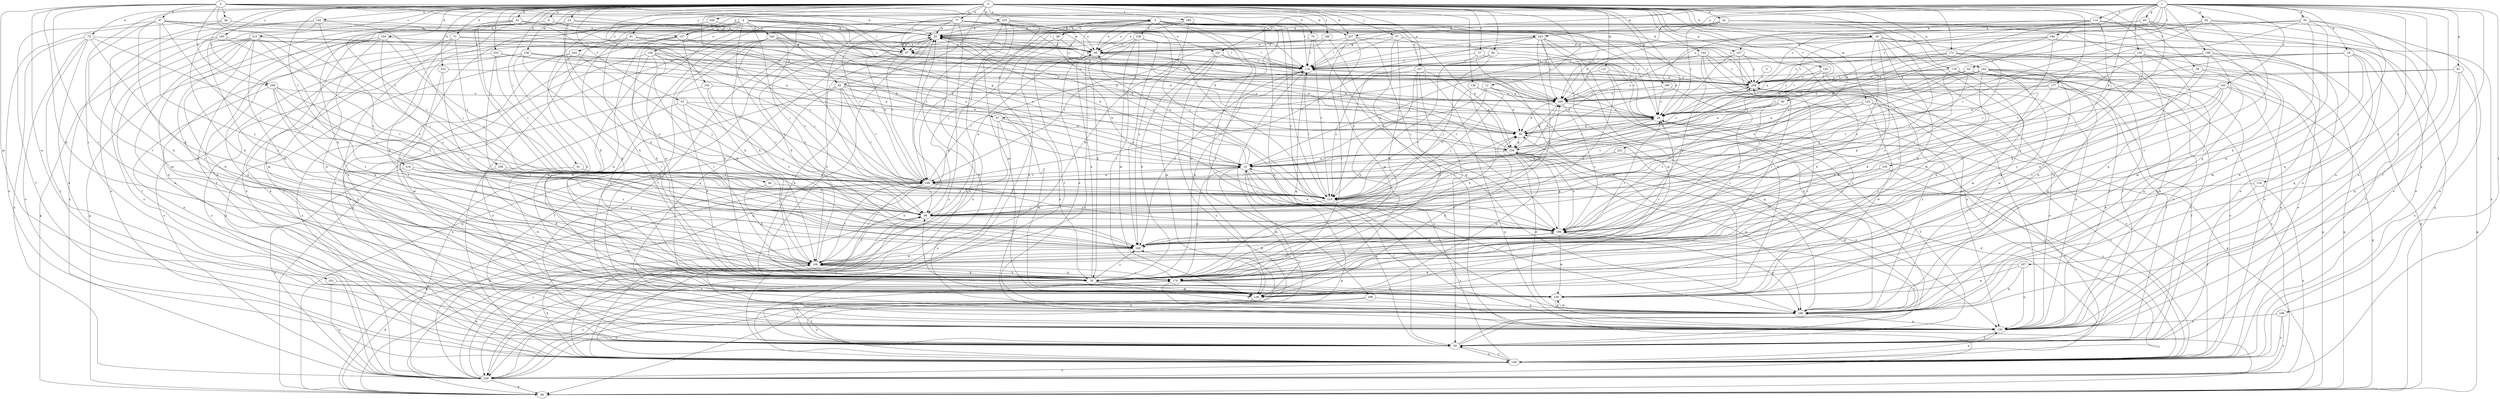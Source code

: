 strict digraph  {
0;
1;
2;
3;
4;
5;
6;
10;
11;
18;
19;
20;
23;
29;
32;
35;
37;
39;
42;
45;
46;
48;
49;
50;
53;
56;
57;
59;
60;
61;
62;
67;
68;
70;
71;
75;
77;
78;
81;
82;
87;
88;
91;
94;
97;
98;
104;
105;
107;
108;
114;
116;
119;
125;
127;
128;
129;
130;
135;
139;
142;
143;
144;
145;
147;
148;
149;
155;
157;
159;
164;
166;
169;
172;
177;
178;
179;
180;
183;
186;
188;
189;
194;
196;
198;
199;
200;
207;
209;
215;
218;
219;
223;
225;
227;
229;
233;
237;
238;
239;
243;
244;
245;
249;
252;
253;
256;
258;
259;
0 -> 5  [label=a];
0 -> 6  [label=a];
0 -> 10  [label=a];
0 -> 11  [label=b];
0 -> 18  [label=b];
0 -> 23  [label=c];
0 -> 29  [label=c];
0 -> 32  [label=d];
0 -> 42  [label=e];
0 -> 45  [label=e];
0 -> 50  [label=f];
0 -> 53  [label=f];
0 -> 56  [label=f];
0 -> 57  [label=f];
0 -> 70  [label=h];
0 -> 71  [label=h];
0 -> 75  [label=h];
0 -> 77  [label=h];
0 -> 81  [label=i];
0 -> 88  [label=j];
0 -> 91  [label=j];
0 -> 94  [label=j];
0 -> 97  [label=j];
0 -> 104  [label=k];
0 -> 125  [label=m];
0 -> 127  [label=m];
0 -> 128  [label=m];
0 -> 130  [label=n];
0 -> 142  [label=o];
0 -> 143  [label=o];
0 -> 144  [label=o];
0 -> 155  [label=p];
0 -> 164  [label=q];
0 -> 166  [label=q];
0 -> 169  [label=q];
0 -> 172  [label=r];
0 -> 177  [label=r];
0 -> 178  [label=r];
0 -> 180  [label=s];
0 -> 183  [label=s];
0 -> 186  [label=s];
0 -> 200  [label=u];
0 -> 215  [label=v];
0 -> 218  [label=v];
0 -> 219  [label=v];
0 -> 223  [label=w];
0 -> 225  [label=w];
0 -> 227  [label=w];
0 -> 233  [label=x];
0 -> 237  [label=x];
0 -> 252  [label=z];
0 -> 253  [label=z];
0 -> 256  [label=z];
0 -> 258  [label=z];
1 -> 19  [label=b];
1 -> 35  [label=d];
1 -> 59  [label=f];
1 -> 60  [label=g];
1 -> 61  [label=g];
1 -> 62  [label=g];
1 -> 67  [label=g];
1 -> 82  [label=i];
1 -> 87  [label=i];
1 -> 105  [label=k];
1 -> 107  [label=k];
1 -> 114  [label=l];
1 -> 116  [label=l];
1 -> 135  [label=n];
1 -> 139  [label=n];
1 -> 145  [label=o];
1 -> 147  [label=o];
1 -> 157  [label=p];
1 -> 194  [label=t];
1 -> 196  [label=t];
1 -> 198  [label=t];
1 -> 207  [label=u];
1 -> 209  [label=u];
1 -> 227  [label=w];
1 -> 243  [label=y];
2 -> 20  [label=b];
2 -> 29  [label=c];
2 -> 37  [label=d];
2 -> 45  [label=e];
2 -> 46  [label=e];
2 -> 67  [label=g];
2 -> 78  [label=h];
2 -> 119  [label=l];
2 -> 129  [label=m];
2 -> 179  [label=r];
2 -> 209  [label=u];
2 -> 227  [label=w];
2 -> 229  [label=w];
2 -> 258  [label=z];
3 -> 259  [label=z];
4 -> 59  [label=f];
4 -> 78  [label=h];
4 -> 87  [label=i];
4 -> 98  [label=j];
4 -> 119  [label=l];
4 -> 147  [label=o];
4 -> 148  [label=o];
4 -> 149  [label=o];
4 -> 157  [label=p];
4 -> 229  [label=w];
4 -> 243  [label=y];
4 -> 244  [label=y];
4 -> 245  [label=y];
4 -> 249  [label=y];
4 -> 259  [label=z];
5 -> 20  [label=b];
5 -> 29  [label=c];
5 -> 48  [label=e];
5 -> 49  [label=e];
5 -> 59  [label=f];
5 -> 98  [label=j];
5 -> 107  [label=k];
5 -> 139  [label=n];
5 -> 188  [label=s];
5 -> 189  [label=s];
5 -> 199  [label=t];
5 -> 209  [label=u];
5 -> 237  [label=x];
5 -> 238  [label=x];
5 -> 249  [label=y];
6 -> 20  [label=b];
6 -> 59  [label=f];
6 -> 139  [label=n];
6 -> 157  [label=p];
10 -> 20  [label=b];
10 -> 49  [label=e];
10 -> 59  [label=f];
10 -> 68  [label=g];
10 -> 129  [label=m];
10 -> 169  [label=q];
10 -> 199  [label=t];
10 -> 259  [label=z];
11 -> 10  [label=a];
11 -> 98  [label=j];
11 -> 169  [label=q];
11 -> 209  [label=u];
11 -> 219  [label=v];
18 -> 39  [label=d];
18 -> 49  [label=e];
18 -> 59  [label=f];
18 -> 78  [label=h];
18 -> 108  [label=k];
18 -> 129  [label=m];
18 -> 149  [label=o];
18 -> 169  [label=q];
18 -> 189  [label=s];
18 -> 209  [label=u];
19 -> 59  [label=f];
19 -> 119  [label=l];
19 -> 129  [label=m];
19 -> 169  [label=q];
19 -> 199  [label=t];
19 -> 229  [label=w];
19 -> 259  [label=z];
20 -> 49  [label=e];
20 -> 68  [label=g];
20 -> 87  [label=i];
20 -> 119  [label=l];
20 -> 199  [label=t];
23 -> 20  [label=b];
23 -> 49  [label=e];
23 -> 108  [label=k];
23 -> 139  [label=n];
23 -> 149  [label=o];
23 -> 249  [label=y];
29 -> 39  [label=d];
29 -> 59  [label=f];
29 -> 119  [label=l];
29 -> 149  [label=o];
29 -> 219  [label=v];
32 -> 10  [label=a];
32 -> 20  [label=b];
32 -> 108  [label=k];
32 -> 129  [label=m];
32 -> 159  [label=p];
32 -> 219  [label=v];
35 -> 20  [label=b];
35 -> 78  [label=h];
35 -> 119  [label=l];
35 -> 139  [label=n];
35 -> 169  [label=q];
35 -> 199  [label=t];
35 -> 229  [label=w];
35 -> 259  [label=z];
37 -> 20  [label=b];
37 -> 29  [label=c];
37 -> 59  [label=f];
37 -> 98  [label=j];
37 -> 108  [label=k];
37 -> 179  [label=r];
37 -> 219  [label=v];
37 -> 249  [label=y];
39 -> 20  [label=b];
39 -> 98  [label=j];
39 -> 159  [label=p];
42 -> 20  [label=b];
42 -> 29  [label=c];
42 -> 68  [label=g];
42 -> 119  [label=l];
42 -> 169  [label=q];
42 -> 189  [label=s];
45 -> 29  [label=c];
45 -> 39  [label=d];
45 -> 59  [label=f];
45 -> 78  [label=h];
45 -> 199  [label=t];
45 -> 209  [label=u];
45 -> 219  [label=v];
45 -> 239  [label=x];
46 -> 20  [label=b];
46 -> 78  [label=h];
46 -> 87  [label=i];
46 -> 149  [label=o];
48 -> 49  [label=e];
48 -> 59  [label=f];
48 -> 108  [label=k];
49 -> 119  [label=l];
49 -> 219  [label=v];
49 -> 259  [label=z];
50 -> 29  [label=c];
50 -> 179  [label=r];
50 -> 189  [label=s];
50 -> 219  [label=v];
53 -> 29  [label=c];
53 -> 78  [label=h];
53 -> 98  [label=j];
53 -> 139  [label=n];
53 -> 199  [label=t];
56 -> 68  [label=g];
56 -> 169  [label=q];
56 -> 179  [label=r];
56 -> 259  [label=z];
57 -> 29  [label=c];
57 -> 119  [label=l];
57 -> 219  [label=v];
57 -> 229  [label=w];
59 -> 10  [label=a];
59 -> 39  [label=d];
59 -> 149  [label=o];
59 -> 179  [label=r];
59 -> 189  [label=s];
60 -> 20  [label=b];
60 -> 49  [label=e];
60 -> 87  [label=i];
60 -> 149  [label=o];
60 -> 179  [label=r];
60 -> 189  [label=s];
61 -> 29  [label=c];
61 -> 68  [label=g];
61 -> 149  [label=o];
61 -> 169  [label=q];
61 -> 259  [label=z];
62 -> 20  [label=b];
62 -> 39  [label=d];
62 -> 149  [label=o];
62 -> 179  [label=r];
62 -> 219  [label=v];
62 -> 239  [label=x];
67 -> 39  [label=d];
67 -> 78  [label=h];
67 -> 108  [label=k];
67 -> 129  [label=m];
67 -> 239  [label=x];
68 -> 20  [label=b];
70 -> 87  [label=i];
70 -> 119  [label=l];
70 -> 169  [label=q];
70 -> 219  [label=v];
71 -> 10  [label=a];
71 -> 49  [label=e];
71 -> 98  [label=j];
71 -> 108  [label=k];
71 -> 169  [label=q];
75 -> 59  [label=f];
75 -> 87  [label=i];
75 -> 98  [label=j];
75 -> 139  [label=n];
75 -> 149  [label=o];
75 -> 179  [label=r];
75 -> 239  [label=x];
77 -> 20  [label=b];
77 -> 49  [label=e];
77 -> 59  [label=f];
77 -> 68  [label=g];
77 -> 98  [label=j];
77 -> 119  [label=l];
77 -> 149  [label=o];
77 -> 199  [label=t];
77 -> 219  [label=v];
77 -> 239  [label=x];
77 -> 259  [label=z];
78 -> 10  [label=a];
78 -> 29  [label=c];
78 -> 49  [label=e];
78 -> 108  [label=k];
78 -> 129  [label=m];
78 -> 169  [label=q];
78 -> 189  [label=s];
78 -> 249  [label=y];
81 -> 199  [label=t];
81 -> 229  [label=w];
82 -> 10  [label=a];
82 -> 98  [label=j];
82 -> 139  [label=n];
82 -> 169  [label=q];
82 -> 199  [label=t];
82 -> 209  [label=u];
82 -> 259  [label=z];
87 -> 20  [label=b];
87 -> 39  [label=d];
87 -> 68  [label=g];
87 -> 78  [label=h];
87 -> 119  [label=l];
87 -> 169  [label=q];
88 -> 108  [label=k];
88 -> 219  [label=v];
91 -> 29  [label=c];
91 -> 49  [label=e];
91 -> 59  [label=f];
91 -> 78  [label=h];
91 -> 199  [label=t];
94 -> 98  [label=j];
94 -> 119  [label=l];
94 -> 219  [label=v];
94 -> 259  [label=z];
97 -> 49  [label=e];
97 -> 78  [label=h];
97 -> 119  [label=l];
97 -> 159  [label=p];
97 -> 239  [label=x];
97 -> 259  [label=z];
98 -> 49  [label=e];
98 -> 189  [label=s];
98 -> 209  [label=u];
104 -> 49  [label=e];
104 -> 68  [label=g];
104 -> 129  [label=m];
104 -> 169  [label=q];
104 -> 199  [label=t];
104 -> 229  [label=w];
104 -> 249  [label=y];
105 -> 59  [label=f];
105 -> 199  [label=t];
105 -> 249  [label=y];
107 -> 29  [label=c];
107 -> 78  [label=h];
107 -> 119  [label=l];
107 -> 249  [label=y];
107 -> 259  [label=z];
108 -> 20  [label=b];
108 -> 68  [label=g];
108 -> 78  [label=h];
108 -> 98  [label=j];
108 -> 149  [label=o];
108 -> 169  [label=q];
108 -> 179  [label=r];
108 -> 199  [label=t];
114 -> 20  [label=b];
114 -> 29  [label=c];
114 -> 39  [label=d];
114 -> 98  [label=j];
114 -> 139  [label=n];
114 -> 149  [label=o];
114 -> 259  [label=z];
116 -> 59  [label=f];
116 -> 219  [label=v];
116 -> 239  [label=x];
119 -> 20  [label=b];
119 -> 78  [label=h];
119 -> 169  [label=q];
119 -> 239  [label=x];
119 -> 249  [label=y];
119 -> 259  [label=z];
125 -> 29  [label=c];
125 -> 68  [label=g];
125 -> 98  [label=j];
125 -> 139  [label=n];
125 -> 189  [label=s];
125 -> 219  [label=v];
125 -> 229  [label=w];
127 -> 10  [label=a];
127 -> 169  [label=q];
127 -> 249  [label=y];
127 -> 259  [label=z];
128 -> 39  [label=d];
128 -> 78  [label=h];
128 -> 119  [label=l];
128 -> 139  [label=n];
128 -> 179  [label=r];
128 -> 209  [label=u];
128 -> 239  [label=x];
129 -> 39  [label=d];
129 -> 59  [label=f];
129 -> 98  [label=j];
130 -> 39  [label=d];
130 -> 78  [label=h];
130 -> 209  [label=u];
130 -> 219  [label=v];
135 -> 78  [label=h];
135 -> 98  [label=j];
135 -> 119  [label=l];
135 -> 149  [label=o];
135 -> 249  [label=y];
139 -> 39  [label=d];
139 -> 59  [label=f];
139 -> 98  [label=j];
139 -> 259  [label=z];
142 -> 20  [label=b];
142 -> 98  [label=j];
142 -> 149  [label=o];
142 -> 179  [label=r];
142 -> 189  [label=s];
142 -> 239  [label=x];
143 -> 129  [label=m];
143 -> 209  [label=u];
143 -> 219  [label=v];
143 -> 249  [label=y];
144 -> 119  [label=l];
144 -> 139  [label=n];
144 -> 179  [label=r];
144 -> 209  [label=u];
144 -> 249  [label=y];
144 -> 259  [label=z];
145 -> 68  [label=g];
145 -> 108  [label=k];
145 -> 139  [label=n];
145 -> 189  [label=s];
145 -> 199  [label=t];
145 -> 209  [label=u];
145 -> 249  [label=y];
147 -> 78  [label=h];
147 -> 119  [label=l];
147 -> 129  [label=m];
147 -> 209  [label=u];
147 -> 239  [label=x];
148 -> 39  [label=d];
148 -> 108  [label=k];
148 -> 119  [label=l];
148 -> 179  [label=r];
148 -> 219  [label=v];
148 -> 229  [label=w];
148 -> 239  [label=x];
149 -> 29  [label=c];
149 -> 39  [label=d];
149 -> 59  [label=f];
149 -> 108  [label=k];
149 -> 139  [label=n];
149 -> 219  [label=v];
149 -> 239  [label=x];
149 -> 249  [label=y];
155 -> 10  [label=a];
155 -> 78  [label=h];
155 -> 139  [label=n];
155 -> 259  [label=z];
157 -> 10  [label=a];
157 -> 49  [label=e];
157 -> 78  [label=h];
157 -> 108  [label=k];
157 -> 149  [label=o];
157 -> 229  [label=w];
159 -> 10  [label=a];
159 -> 20  [label=b];
159 -> 29  [label=c];
159 -> 129  [label=m];
159 -> 139  [label=n];
159 -> 169  [label=q];
159 -> 189  [label=s];
159 -> 209  [label=u];
159 -> 259  [label=z];
164 -> 59  [label=f];
164 -> 68  [label=g];
164 -> 78  [label=h];
164 -> 98  [label=j];
164 -> 108  [label=k];
164 -> 149  [label=o];
164 -> 169  [label=q];
164 -> 209  [label=u];
164 -> 219  [label=v];
164 -> 259  [label=z];
166 -> 29  [label=c];
166 -> 39  [label=d];
166 -> 179  [label=r];
166 -> 209  [label=u];
169 -> 20  [label=b];
169 -> 49  [label=e];
169 -> 139  [label=n];
169 -> 229  [label=w];
169 -> 259  [label=z];
172 -> 29  [label=c];
172 -> 39  [label=d];
172 -> 119  [label=l];
172 -> 139  [label=n];
172 -> 189  [label=s];
172 -> 229  [label=w];
177 -> 29  [label=c];
177 -> 59  [label=f];
177 -> 139  [label=n];
177 -> 189  [label=s];
177 -> 209  [label=u];
178 -> 59  [label=f];
178 -> 129  [label=m];
178 -> 189  [label=s];
178 -> 209  [label=u];
178 -> 229  [label=w];
178 -> 239  [label=x];
178 -> 259  [label=z];
179 -> 108  [label=k];
179 -> 139  [label=n];
179 -> 229  [label=w];
179 -> 239  [label=x];
179 -> 259  [label=z];
180 -> 20  [label=b];
180 -> 49  [label=e];
180 -> 108  [label=k];
180 -> 129  [label=m];
180 -> 189  [label=s];
180 -> 219  [label=v];
183 -> 49  [label=e];
183 -> 68  [label=g];
183 -> 98  [label=j];
183 -> 108  [label=k];
186 -> 49  [label=e];
186 -> 189  [label=s];
186 -> 199  [label=t];
188 -> 149  [label=o];
188 -> 169  [label=q];
188 -> 239  [label=x];
189 -> 10  [label=a];
189 -> 108  [label=k];
189 -> 159  [label=p];
189 -> 169  [label=q];
189 -> 229  [label=w];
189 -> 249  [label=y];
194 -> 29  [label=c];
194 -> 49  [label=e];
194 -> 139  [label=n];
194 -> 159  [label=p];
194 -> 219  [label=v];
196 -> 139  [label=n];
196 -> 149  [label=o];
196 -> 239  [label=x];
198 -> 10  [label=a];
198 -> 68  [label=g];
198 -> 108  [label=k];
198 -> 119  [label=l];
198 -> 129  [label=m];
198 -> 139  [label=n];
199 -> 10  [label=a];
199 -> 20  [label=b];
199 -> 68  [label=g];
199 -> 119  [label=l];
199 -> 149  [label=o];
199 -> 189  [label=s];
199 -> 219  [label=v];
200 -> 20  [label=b];
200 -> 78  [label=h];
200 -> 129  [label=m];
200 -> 159  [label=p];
207 -> 78  [label=h];
207 -> 139  [label=n];
207 -> 169  [label=q];
207 -> 229  [label=w];
209 -> 29  [label=c];
209 -> 39  [label=d];
209 -> 159  [label=p];
209 -> 189  [label=s];
215 -> 10  [label=a];
215 -> 59  [label=f];
215 -> 78  [label=h];
215 -> 87  [label=i];
215 -> 129  [label=m];
215 -> 139  [label=n];
215 -> 149  [label=o];
215 -> 189  [label=s];
215 -> 229  [label=w];
215 -> 249  [label=y];
218 -> 189  [label=s];
218 -> 199  [label=t];
218 -> 239  [label=x];
218 -> 249  [label=y];
219 -> 20  [label=b];
219 -> 98  [label=j];
219 -> 119  [label=l];
223 -> 179  [label=r];
223 -> 249  [label=y];
223 -> 259  [label=z];
225 -> 20  [label=b];
225 -> 29  [label=c];
225 -> 87  [label=i];
225 -> 129  [label=m];
225 -> 139  [label=n];
225 -> 199  [label=t];
225 -> 219  [label=v];
225 -> 239  [label=x];
227 -> 29  [label=c];
227 -> 87  [label=i];
227 -> 119  [label=l];
227 -> 129  [label=m];
227 -> 179  [label=r];
227 -> 189  [label=s];
229 -> 169  [label=q];
229 -> 259  [label=z];
233 -> 10  [label=a];
233 -> 149  [label=o];
233 -> 219  [label=v];
237 -> 59  [label=f];
237 -> 68  [label=g];
237 -> 78  [label=h];
237 -> 159  [label=p];
237 -> 179  [label=r];
237 -> 219  [label=v];
237 -> 259  [label=z];
238 -> 49  [label=e];
238 -> 78  [label=h];
238 -> 119  [label=l];
238 -> 129  [label=m];
238 -> 179  [label=r];
238 -> 239  [label=x];
238 -> 249  [label=y];
239 -> 68  [label=g];
239 -> 98  [label=j];
239 -> 108  [label=k];
239 -> 199  [label=t];
243 -> 49  [label=e];
243 -> 59  [label=f];
243 -> 119  [label=l];
243 -> 129  [label=m];
243 -> 149  [label=o];
243 -> 199  [label=t];
243 -> 209  [label=u];
243 -> 229  [label=w];
243 -> 249  [label=y];
244 -> 59  [label=f];
244 -> 98  [label=j];
244 -> 119  [label=l];
244 -> 229  [label=w];
244 -> 239  [label=x];
245 -> 39  [label=d];
245 -> 49  [label=e];
245 -> 78  [label=h];
245 -> 98  [label=j];
245 -> 108  [label=k];
245 -> 139  [label=n];
245 -> 169  [label=q];
245 -> 209  [label=u];
249 -> 29  [label=c];
249 -> 108  [label=k];
252 -> 229  [label=w];
252 -> 239  [label=x];
253 -> 10  [label=a];
253 -> 119  [label=l];
253 -> 189  [label=s];
253 -> 199  [label=t];
253 -> 239  [label=x];
256 -> 78  [label=h];
256 -> 98  [label=j];
256 -> 199  [label=t];
258 -> 98  [label=j];
258 -> 108  [label=k];
258 -> 139  [label=n];
258 -> 199  [label=t];
258 -> 209  [label=u];
258 -> 249  [label=y];
259 -> 20  [label=b];
259 -> 149  [label=o];
259 -> 209  [label=u];
}
